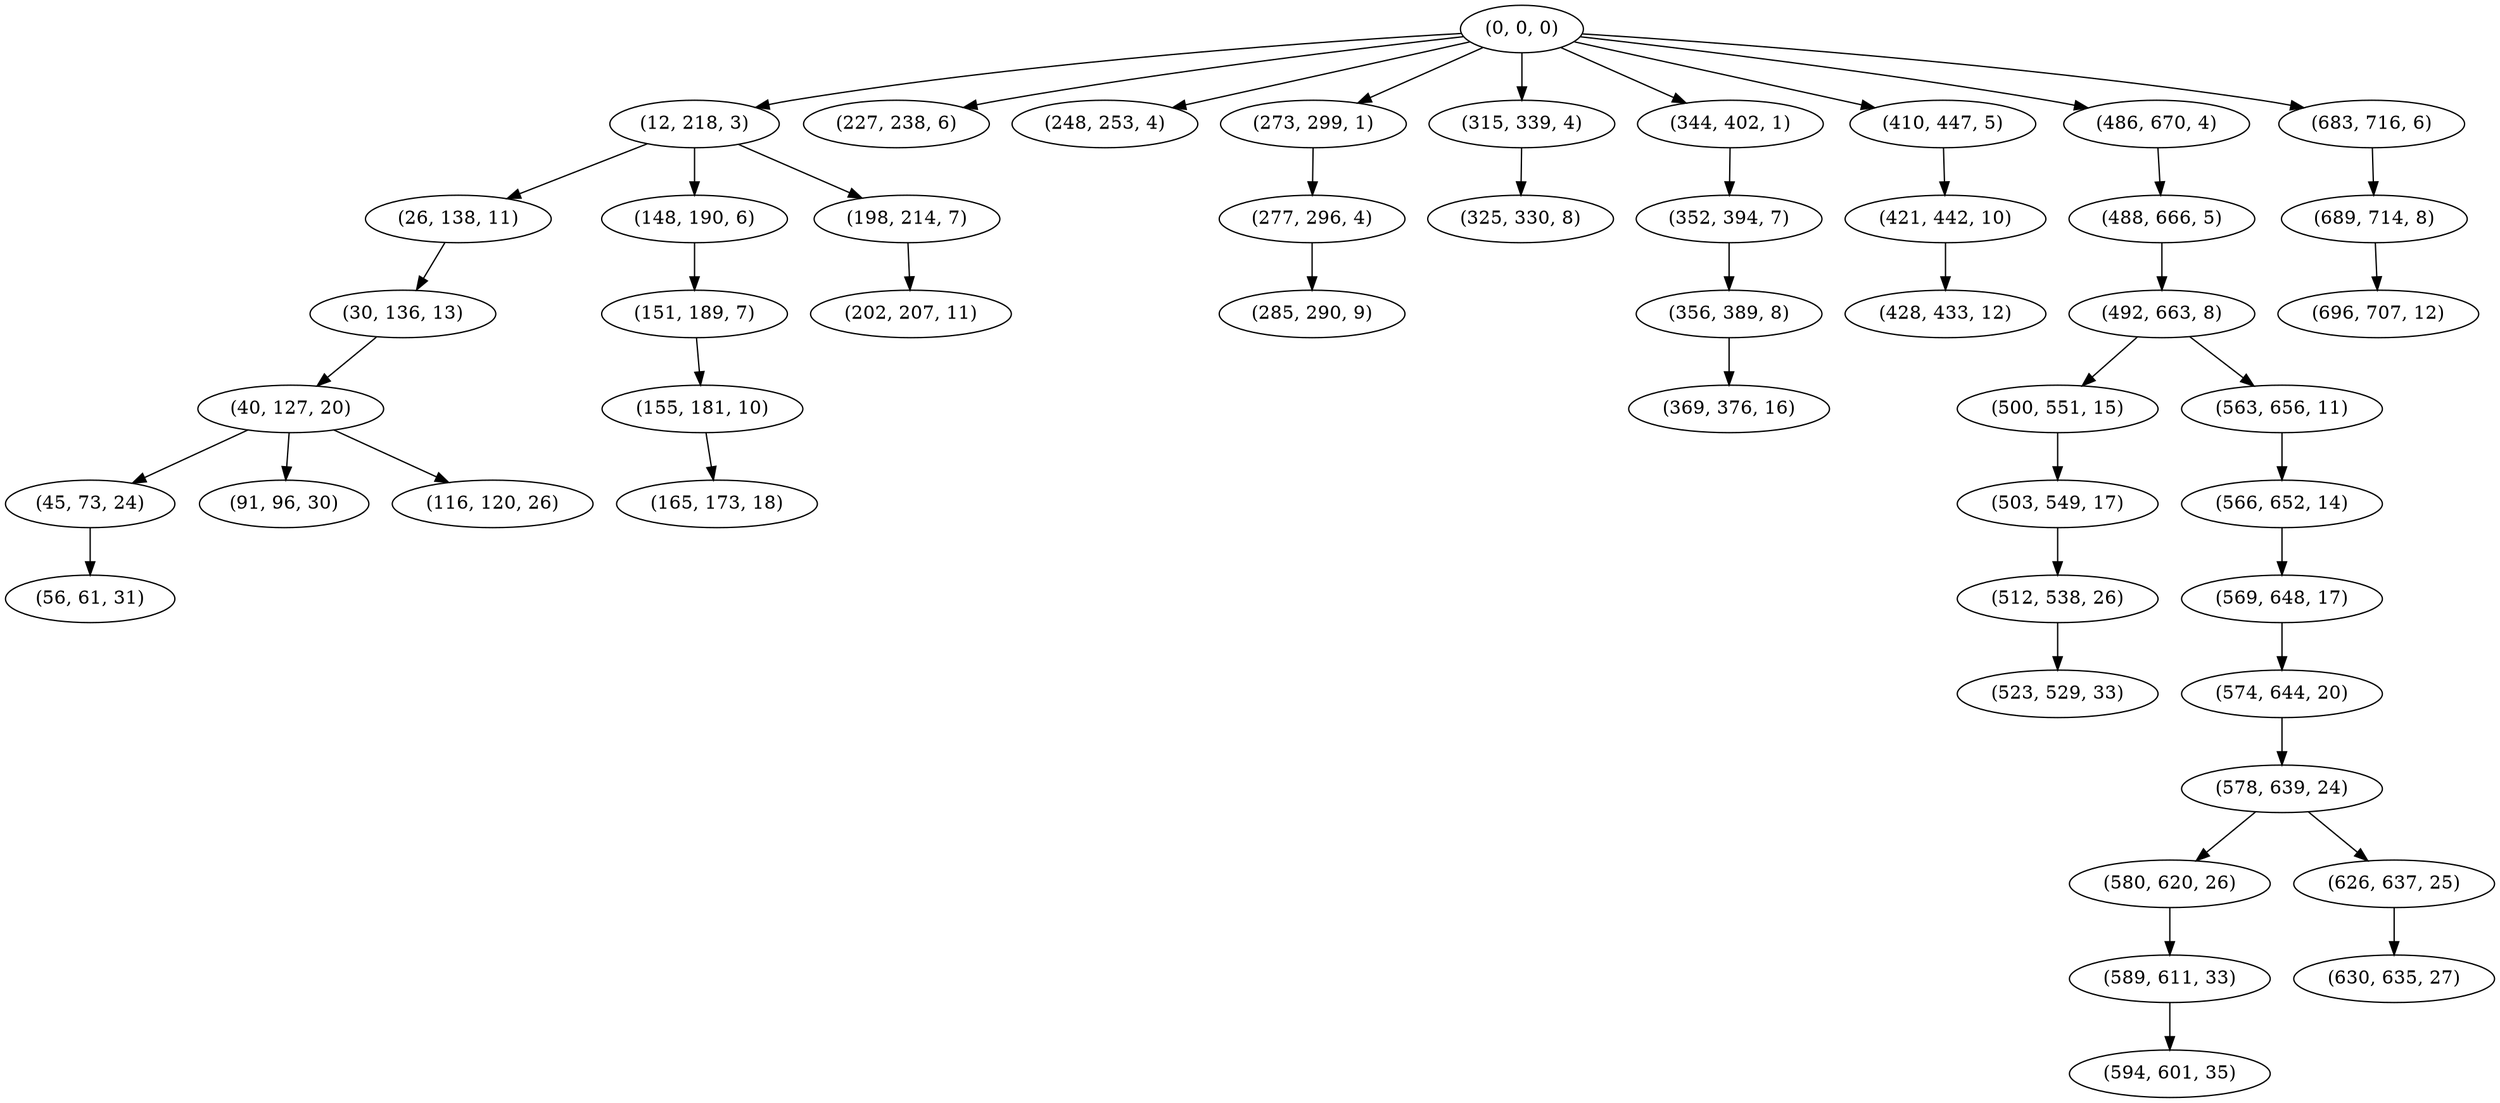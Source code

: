 digraph tree {
    "(0, 0, 0)";
    "(12, 218, 3)";
    "(26, 138, 11)";
    "(30, 136, 13)";
    "(40, 127, 20)";
    "(45, 73, 24)";
    "(56, 61, 31)";
    "(91, 96, 30)";
    "(116, 120, 26)";
    "(148, 190, 6)";
    "(151, 189, 7)";
    "(155, 181, 10)";
    "(165, 173, 18)";
    "(198, 214, 7)";
    "(202, 207, 11)";
    "(227, 238, 6)";
    "(248, 253, 4)";
    "(273, 299, 1)";
    "(277, 296, 4)";
    "(285, 290, 9)";
    "(315, 339, 4)";
    "(325, 330, 8)";
    "(344, 402, 1)";
    "(352, 394, 7)";
    "(356, 389, 8)";
    "(369, 376, 16)";
    "(410, 447, 5)";
    "(421, 442, 10)";
    "(428, 433, 12)";
    "(486, 670, 4)";
    "(488, 666, 5)";
    "(492, 663, 8)";
    "(500, 551, 15)";
    "(503, 549, 17)";
    "(512, 538, 26)";
    "(523, 529, 33)";
    "(563, 656, 11)";
    "(566, 652, 14)";
    "(569, 648, 17)";
    "(574, 644, 20)";
    "(578, 639, 24)";
    "(580, 620, 26)";
    "(589, 611, 33)";
    "(594, 601, 35)";
    "(626, 637, 25)";
    "(630, 635, 27)";
    "(683, 716, 6)";
    "(689, 714, 8)";
    "(696, 707, 12)";
    "(0, 0, 0)" -> "(12, 218, 3)";
    "(0, 0, 0)" -> "(227, 238, 6)";
    "(0, 0, 0)" -> "(248, 253, 4)";
    "(0, 0, 0)" -> "(273, 299, 1)";
    "(0, 0, 0)" -> "(315, 339, 4)";
    "(0, 0, 0)" -> "(344, 402, 1)";
    "(0, 0, 0)" -> "(410, 447, 5)";
    "(0, 0, 0)" -> "(486, 670, 4)";
    "(0, 0, 0)" -> "(683, 716, 6)";
    "(12, 218, 3)" -> "(26, 138, 11)";
    "(12, 218, 3)" -> "(148, 190, 6)";
    "(12, 218, 3)" -> "(198, 214, 7)";
    "(26, 138, 11)" -> "(30, 136, 13)";
    "(30, 136, 13)" -> "(40, 127, 20)";
    "(40, 127, 20)" -> "(45, 73, 24)";
    "(40, 127, 20)" -> "(91, 96, 30)";
    "(40, 127, 20)" -> "(116, 120, 26)";
    "(45, 73, 24)" -> "(56, 61, 31)";
    "(148, 190, 6)" -> "(151, 189, 7)";
    "(151, 189, 7)" -> "(155, 181, 10)";
    "(155, 181, 10)" -> "(165, 173, 18)";
    "(198, 214, 7)" -> "(202, 207, 11)";
    "(273, 299, 1)" -> "(277, 296, 4)";
    "(277, 296, 4)" -> "(285, 290, 9)";
    "(315, 339, 4)" -> "(325, 330, 8)";
    "(344, 402, 1)" -> "(352, 394, 7)";
    "(352, 394, 7)" -> "(356, 389, 8)";
    "(356, 389, 8)" -> "(369, 376, 16)";
    "(410, 447, 5)" -> "(421, 442, 10)";
    "(421, 442, 10)" -> "(428, 433, 12)";
    "(486, 670, 4)" -> "(488, 666, 5)";
    "(488, 666, 5)" -> "(492, 663, 8)";
    "(492, 663, 8)" -> "(500, 551, 15)";
    "(492, 663, 8)" -> "(563, 656, 11)";
    "(500, 551, 15)" -> "(503, 549, 17)";
    "(503, 549, 17)" -> "(512, 538, 26)";
    "(512, 538, 26)" -> "(523, 529, 33)";
    "(563, 656, 11)" -> "(566, 652, 14)";
    "(566, 652, 14)" -> "(569, 648, 17)";
    "(569, 648, 17)" -> "(574, 644, 20)";
    "(574, 644, 20)" -> "(578, 639, 24)";
    "(578, 639, 24)" -> "(580, 620, 26)";
    "(578, 639, 24)" -> "(626, 637, 25)";
    "(580, 620, 26)" -> "(589, 611, 33)";
    "(589, 611, 33)" -> "(594, 601, 35)";
    "(626, 637, 25)" -> "(630, 635, 27)";
    "(683, 716, 6)" -> "(689, 714, 8)";
    "(689, 714, 8)" -> "(696, 707, 12)";
}
